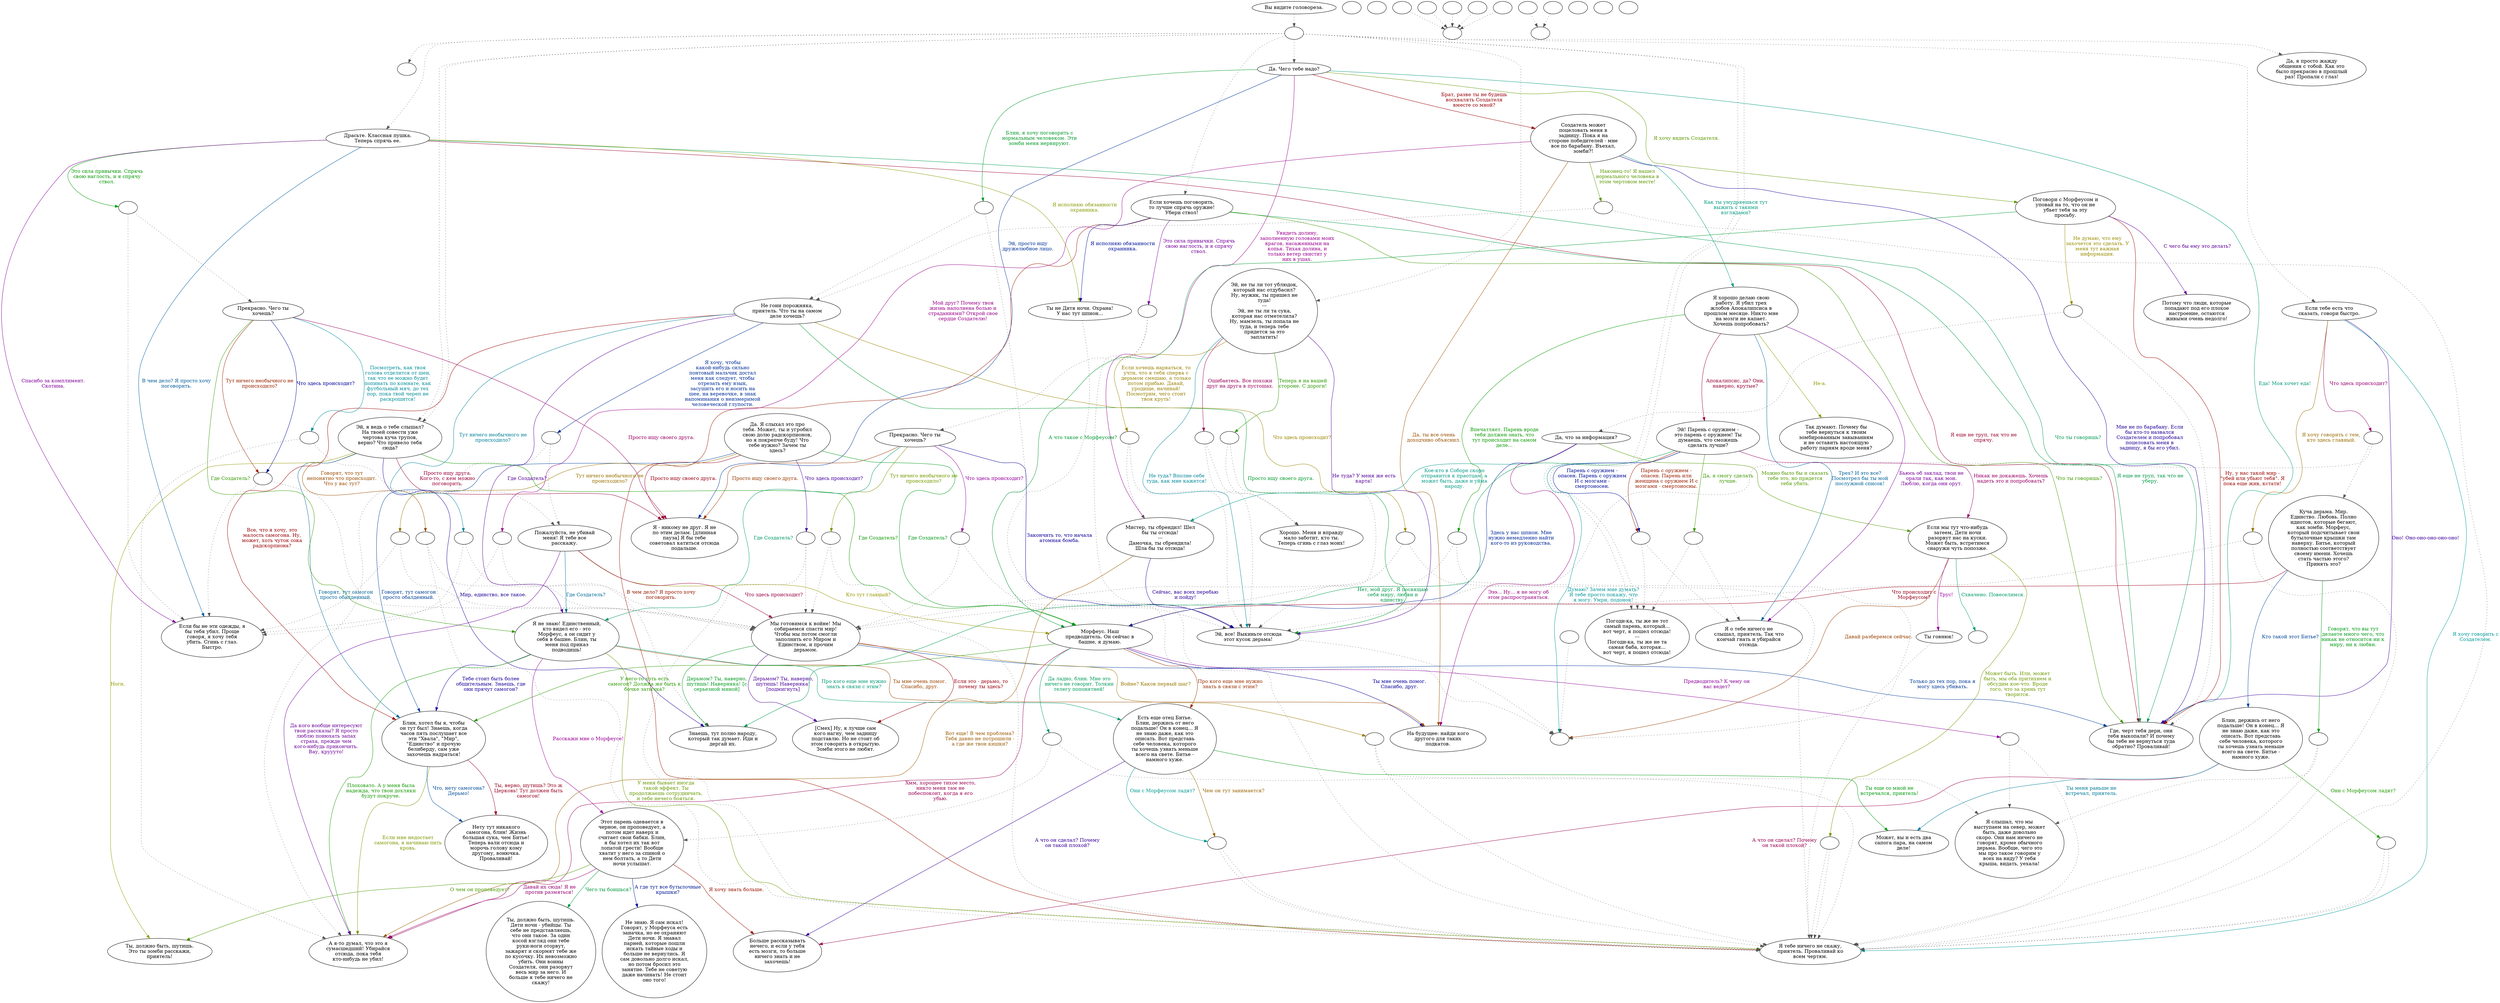 digraph zark {
  "start" [style=filled       fillcolor="#FFFFFF"       color="#000000"]
  "start" -> "do_dialogue" [style=dotted color="#555555"]
  "start" [label="Вы видите головореза."]
  "do_dialogue" [style=filled       fillcolor="#FFFFFF"       color="#000000"]
  "do_dialogue" -> "weapon_check" [style=dotted color="#555555"]
  "do_dialogue" -> "zark14" [style=dotted color="#555555"]
  "do_dialogue" -> "zark01" [style=dotted color="#555555"]
  "do_dialogue" -> "zark13" [style=dotted color="#555555"]
  "do_dialogue" -> "zark00" [style=dotted color="#555555"]
  "do_dialogue" -> "zark02" [style=dotted color="#555555"]
  "do_dialogue" -> "zark45" [style=dotted color="#555555"]
  "do_dialogue" -> "zark03" [style=dotted color="#555555"]
  "do_dialogue" -> "zark02" [style=dotted color="#555555"]
  "do_dialogue" -> "zark45" [style=dotted color="#555555"]
  "do_dialogue" -> "zark04" [style=dotted color="#555555"]
  "do_dialogue" [label=""]
  "zark00" [style=filled       fillcolor="#FFFFFF"       color="#000000"]
  "zark00" [label="Эй, не ты ли тот ублюдок,\nкоторый нас отдубасил?\nНу, мужик, ты пришел не\nтуда!\n---\nЭй, не ты ли та сука,\nкоторая нас отметелила?\nНу, мамзель, ты попала не\nтуда, и теперь тебе\nпридется за это\nзаплатить!"]
  "zark00" -> "zark00a" [label="Теперь я на вашей\nстороне. С дороги!" color="#2C9900" fontcolor="#2C9900"]
  "zark00" -> "zark00b" [label="Ошибаетесь. Все похожи\nдруг на друга в пустошах." color="#990059" fontcolor="#990059"]
  "zark00" -> "zark11" [label="Не туда? Вполне себе\nтуда, как мне кажется!" color="#008699" fontcolor="#008699"]
  "zark00" -> "zark00c" [label="Если хочешь нарваться, то\nучти, что я тебя сперва с\nдерьмом смешаю, а только\nпотом прибью. Давай,\nуродище, начинай!\nПосмотрим, чего стоит\nтвоя круть!" color="#998000" fontcolor="#998000"]
  "zark00" -> "zark11" [label="Не туда? У меня же есть\nкарта!" color="#530099" fontcolor="#530099"]
  "zark00a" [style=filled       fillcolor="#FFFFFF"       color="#000000"]
  "zark00a" -> "zark10" [style=dotted color="#555555"]
  "zark00a" -> "zark11" [style=dotted color="#555555"]
  "zark00a" [label=""]
  "zark00b" [style=filled       fillcolor="#FFFFFF"       color="#000000"]
  "zark00b" -> "zark10" [style=dotted color="#555555"]
  "zark00b" -> "zark11" [style=dotted color="#555555"]
  "zark00b" [label=""]
  "zark00c" [style=filled       fillcolor="#FFFFFF"       color="#000000"]
  "zark00c" -> "zark12" [style=dotted color="#555555"]
  "zark00c" -> "zark11" [style=dotted color="#555555"]
  "zark00c" [label=""]
  "zark01" [style=filled       fillcolor="#FFFFFF"       color="#000000"]
  "zark01" [label="Да. Чего тебе надо?"]
  "zark01" -> "zark01a" [label="Блин, я хочу поговорить с\nнормальным человеком. Эти\nзомби меня нервируют." color="#009926" fontcolor="#009926"]
  "zark01" -> "zark39" [label="Брат, разве ты не будешь\nвосхвалять Создателя\nвместе со мной?" color="#990006" fontcolor="#990006"]
  "zark01" -> "zark46" [label="Эй, просто ищу\nдружелюбное лицо." color="#003399" fontcolor="#003399"]
  "zark01" -> "zark08" [label="Я хочу видеть Создателя." color="#609900" fontcolor="#609900"]
  "zark01" -> "zark12" [label="Увидеть долину,\nзаполненную головами моих\nврагов, насаженными на\nкопья. Тихая долина, и\nтолько ветер свистит у\nних в ушах." color="#99008C" fontcolor="#99008C"]
  "zark01" -> "zark18" [label="Еда! Моя хочет еда!" color="#009979" fontcolor="#009979"]
  "zark01a" [style=filled       fillcolor="#FFFFFF"       color="#000000"]
  "zark01a" -> "zark38" [style=dotted color="#555555"]
  "zark01a" -> "zark26" [style=dotted color="#555555"]
  "zark01a" [label=""]
  "zark02" [style=filled       fillcolor="#FFFFFF"       color="#000000"]
  "zark02" [label="Эй, я ведь о тебе слышал?\nНа твоей совести уже\nчертова куча трупов,\nверно? Что привело тебя\nсюда?"]
  "zark02" -> "zark02a" [label="Говорят, что тут\nнепонятно что происходит.\nЧто у вас тут?" color="#994C00" fontcolor="#994C00"]
  "zark02" -> "zark25" [label="Мир, единство, все такое." color="#200099" fontcolor="#200099"]
  "zark02" -> "zark31" [label="Где Создатель?" color="#0D9900" fontcolor="#0D9900"]
  "zark02" -> "zark46" [label="Просто ищу друга.\nКого-то, с кем можно\nпоговорить." color="#990039" fontcolor="#990039"]
  "zark02" -> "zark30" [label="Говорят, тут самогон\nпросто обалденный." color="#006699" fontcolor="#006699"]
  "zark02" -> "zark35" [label="Ноги." color="#939900" fontcolor="#939900"]
  "zark02a" [style=filled       fillcolor="#FFFFFF"       color="#000000"]
  "zark02a" -> "zark19" [style=dotted color="#555555"]
  "zark02a" -> "zark26" [style=dotted color="#555555"]
  "zark02a" [label=""]
  "zark03" [style=filled       fillcolor="#FFFFFF"       color="#000000"]
  "zark03" [label="Если хочешь поговорить,\nто лучше спрячь оружие!\nУбери ствол!"]
  "zark03" -> "zark03a" [label="Это сила привычки. Спрячь\nсвою наглость, и я спрячу\nствол." color="#730099" fontcolor="#730099"]
  "zark03" -> "zark18" [label="Я еще не труп, так что не\nуберу." color="#009946" fontcolor="#009946"]
  "zark03" -> "zark26" [label="В чем дело? Я просто хочу\nпоговорить." color="#991900" fontcolor="#991900"]
  "zark03" -> "zark17" [label="Я исполняю обязанности\nохранника." color="#001399" fontcolor="#001399"]
  "zark03" -> "zark18" [label="Что ты говоришь?" color="#409900" fontcolor="#409900"]
  "zark03a" [style=filled       fillcolor="#FFFFFF"       color="#000000"]
  "zark03a" -> "zark06" [style=dotted color="#555555"]
  "zark03a" -> "zark11" [style=dotted color="#555555"]
  "zark03a" [label=""]
  "zark04" [style=filled       fillcolor="#FFFFFF"       color="#000000"]
  "zark04" [label="Если тебе есть что\nсказать, говори быстро."]
  "zark04" -> "zark04a" [label="Что здесь происходит?" color="#99006D" fontcolor="#99006D"]
  "zark04" -> "zark26" [label="Я хочу говорить с\nСоздателем." color="#009999" fontcolor="#009999"]
  "zark04" -> "zark04b" [label="Я хочу говорить с тем,\nкто здесь главный." color="#996C00" fontcolor="#996C00"]
  "zark04" -> "zark18" [label="Оно! Оно-оно-оно-оно-оно!" color="#3F0099" fontcolor="#3F0099"]
  "zark04a" [style=filled       fillcolor="#FFFFFF"       color="#000000"]
  "zark04a" -> "zark05" [style=dotted color="#555555"]
  "zark04a" -> "zark11" [style=dotted color="#555555"]
  "zark04a" [label=""]
  "zark04b" [style=filled       fillcolor="#FFFFFF"       color="#000000"]
  "zark04b" -> "zark31" [style=dotted color="#555555"]
  "zark04b" -> "zark26" [style=dotted color="#555555"]
  "zark04b" [label=""]
  "zark05" [style=filled       fillcolor="#FFFFFF"       color="#000000"]
  "zark05" [label="Куча дерьма. Мир.\nЕдинство. Любовь. Полно\nидиотов, которые бегают,\nкак зомби. Морфеус,\nкоторый подсчитывает свои\nбутылочные крышки там\nнаверху. Битье, который\nполностью соответствует\nсвоему имени. Хочешь\nстать частью этого?\nПринять это?"]
  "zark05" -> "zark05a" [label="Говорят, что вы тут\nделаете много чего, что\nникак не относится ни к\nмиру, ни к любви." color="#009913" fontcolor="#009913"]
  "zark05" -> "zark31" [label="Что происходит с\nМорфеусом?" color="#99001A" fontcolor="#99001A"]
  "zark05" -> "zark07" [label="Кто такой этот Битье?" color="#004699" fontcolor="#004699"]
  "zark05a" [style=filled       fillcolor="#FFFFFF"       color="#000000"]
  "zark05a" -> "zark23" [style=dotted color="#555555"]
  "zark05a" -> "zark26" [style=dotted color="#555555"]
  "zark05a" [label=""]
  "zark06" [style=filled       fillcolor="#FFFFFF"       color="#000000"]
  "zark06" [label="Прекрасно. Чего ты\nхочешь?"]
  "zark06" -> "zark06a" [label="Тут ничего необычного не\nпроисходило?" color="#739900" fontcolor="#739900"]
  "zark06" -> "zark06b" [label="Что здесь происходит?" color="#920099" fontcolor="#920099"]
  "zark06" -> "zark20" [label="Где Создатель?" color="#009966" fontcolor="#009966"]
  "zark06" -> "zark46" [label="Просто ищу своего друга." color="#993900" fontcolor="#993900"]
  "zark06" -> "zark11" [label="Закончить то, что начала\nатомная бомба." color="#0C0099" fontcolor="#0C0099"]
  "zark06a" [style=filled       fillcolor="#FFFFFF"       color="#000000"]
  "zark06a" -> "zark19" [style=dotted color="#555555"]
  "zark06a" -> "zark26" [style=dotted color="#555555"]
  "zark06a" [label=""]
  "zark06b" [style=filled       fillcolor="#FFFFFF"       color="#000000"]
  "zark06b" -> "zark19" [style=dotted color="#555555"]
  "zark06b" -> "zark11" [style=dotted color="#555555"]
  "zark06b" [label=""]
  "zark07" [style=filled       fillcolor="#FFFFFF"       color="#000000"]
  "zark07" [label="Блин, держись от него\nподальше! Он в конец... Я\nне знаю даже, как это\nописать. Вот представь\nсебе человека, которого\nты хочешь узнать меньше\nвсего на свете. Битье -\nнамного хуже."]
  "zark07" -> "zark07a" [label="Они с Морфеусом ладят?" color="#209900" fontcolor="#209900"]
  "zark07" -> "zark33" [label="А что он сделал? Почему\nон такой плохой?" color="#99004D" fontcolor="#99004D"]
  "zark07" -> "zark36" [label="Ты меня раньше не\nвстречал, приятель." color="#007A99" fontcolor="#007A99"]
  "zark07a" [style=filled       fillcolor="#FFFFFF"       color="#000000"]
  "zark07a" -> "zark26" [style=dotted color="#555555"]
  "zark07a" -> "zark26" [style=dotted color="#555555"]
  "zark07a" [label=""]
  "zark08" [style=filled       fillcolor="#FFFFFF"       color="#000000"]
  "zark08" [label="Поговори с Морфеусом и\nуповай на то, что он не\nубьет тебя за эту\nпросьбу."]
  "zark08" -> "zark08a" [label="Не думаю, что ему\nзахочется это сделать. У\nменя тут важная\nинформация." color="#998C00" fontcolor="#998C00"]
  "zark08" -> "zark49" [label="С чего бы ему это делать?" color="#5F0099" fontcolor="#5F0099"]
  "zark08" -> "zark31" [label="А что такое с Морфеусом?" color="#009932" fontcolor="#009932"]
  "zark08" -> "zark18" [label="Ну, у нас такой мир -\n\"убей или убьют тебя\". Я\nпока еще жив, кстати!" color="#990600" fontcolor="#990600"]
  "zark08a" [style=filled       fillcolor="#FFFFFF"       color="#000000"]
  "zark08a" -> "zark09" [style=dotted color="#555555"]
  "zark08a" -> "zark18" [style=dotted color="#555555"]
  "zark08a" [label=""]
  "zark09" [style=filled       fillcolor="#FFFFFF"       color="#000000"]
  "zark09" [label="Да, что за информация?"]
  "zark09" -> "zark31" [label="Здесь у нас шпион. Мне\nнужно немедленно найти\nкого-то из руководства." color="#002799" fontcolor="#002799"]
  "zark09" -> "zark47" [label="Можно было бы и сказать\nтебе это, но придется\nтебя убить." color="#549900" fontcolor="#549900"]
  "zark09" -> "zark29" [label="Эээ... Ну... я не могу об\nэтом распространяться." color="#990080" fontcolor="#990080"]
  "zark09" -> "zark12" [label="Кое-кто в Соборе скоро\nотправится к праотцам, а\nможет быть, даже и уйма\nнароду." color="#009985" fontcolor="#009985"]
  "zark10" [style=filled       fillcolor="#FFFFFF"       color="#000000"]
  "zark10" [label="Хорошо. Меня и вправду\nмало заботит, кто ты.\nТеперь сгинь с глаз моих!"]
  "zark11" [style=filled       fillcolor="#FFFFFF"       color="#000000"]
  "zark11" -> "zarkcombat" [style=dotted color="#555555"]
  "zark11" [label="Эй, все! Выкиньте отсюда\nэтот кусок дерьма!"]
  "zark12" [style=filled       fillcolor="#FFFFFF"       color="#000000"]
  "zark12" [label="Мистер, ты сбрендил! Шел\nбы ты отсюда!\n---\nДамочка, ты сбрендила!\nШла бы ты отсюда!"]
  "zark12" -> "zark21" [label="Вот еще! В чем проблема?\nТебя давно не потрошили -\nа где же твои кишки?" color="#995900" fontcolor="#995900"]
  "zark12" -> "zark11" [label="Сейчас, вас всех перебью\nи пойду!" color="#2C0099" fontcolor="#2C0099"]
  "zark13" [style=filled       fillcolor="#FFFFFF"       color="#000000"]
  "zark13" [label="Да, я просто жажду\nобщения с тобой. Как это\nбыло прекрасно в прошлый\nраз! Пропали с глаз!"]
  "zark14" [style=filled       fillcolor="#FFFFFF"       color="#000000"]
  "zark14" [label="Драсьте. Классная пушка.\nТеперь спрячь ее."]
  "zark14" -> "zark14a" [label="Это сила привычки. Спрячь\nсвою наглость, и я спрячу\nствол." color="#019900" fontcolor="#019900"]
  "zark14" -> "zark18" [label="Я еще не труп, так что не\nспрячу." color="#99002D" fontcolor="#99002D"]
  "zark14" -> "zark16" [label="В чем дело? Я просто хочу\nпоговорить." color="#005A99" fontcolor="#005A99"]
  "zark14" -> "zark17" [label="Я исполняю обязанности\nохранника." color="#879900" fontcolor="#879900"]
  "zark14" -> "zark16" [label="Спасибо за комплимент.\nСкотина." color="#7F0099" fontcolor="#7F0099"]
  "zark14" -> "zark18" [label="Что ты говоришь?" color="#009952" fontcolor="#009952"]
  "zark14a" [style=filled       fillcolor="#FFFFFF"       color="#000000"]
  "zark14a" -> "zark15" [style=dotted color="#555555"]
  "zark14a" -> "zark16" [style=dotted color="#555555"]
  "zark14a" [label=""]
  "zark15" [style=filled       fillcolor="#FFFFFF"       color="#000000"]
  "zark15" [label="Прекрасно. Чего ты\nхочешь?"]
  "zark15" -> "zark15a" [label="Тут ничего необычного не\nпроисходило?" color="#992500" fontcolor="#992500"]
  "zark15" -> "zark15a" [label="Что здесь происходит?" color="#000799" fontcolor="#000799"]
  "zark15" -> "zark20" [label="Где Создатель?" color="#349900" fontcolor="#349900"]
  "zark15" -> "zark46" [label="Просто ищу своего друга." color="#990061" fontcolor="#990061"]
  "zark15" -> "zark15c" [label="Посмотреть, как твоя\nголова отделится от шеи,\nтак что ее можно будет\nпопинать по комнате, как\nфутбольный мяч, до тех\nпор, пока твой череп не\nраскрошится!" color="#008D99" fontcolor="#008D99"]
  "zark15a" [style=filled       fillcolor="#FFFFFF"       color="#000000"]
  "zark15a" -> "zark19" [style=dotted color="#555555"]
  "zark15a" -> "zark16" [style=dotted color="#555555"]
  "zark15a" [label=""]
  "zark15c" [style=filled       fillcolor="#FFFFFF"       color="#000000"]
  "zark15c" -> "zark21" [style=dotted color="#555555"]
  "zark15c" -> "zark22" [style=dotted color="#555555"]
  "zark15c" [label=""]
  "zark16" [style=filled       fillcolor="#FFFFFF"       color="#000000"]
  "zark16" [label="Если бы не эти одежды, я\nбы тебя убил. Проще\nговоря, я хочу тебя\nубить. Сгинь с глаз.\nБыстро."]
  "zark17" [style=filled       fillcolor="#FFFFFF"       color="#000000"]
  "zark17" -> "zarkcombat" [style=dotted color="#555555"]
  "zark17" [label="Ты не Дитя ночи. Охрана!\nУ нас тут шпион..."]
  "zark18" [style=filled       fillcolor="#FFFFFF"       color="#000000"]
  "zark18" [label="Где, черт тебя дери, они\nтебя выкопали? И почему\nбы тебе не вернуться туда\nобратно? Проваливай!"]
  "zark19" [style=filled       fillcolor="#FFFFFF"       color="#000000"]
  "zark19" [label="Мы готовимся к войне! Мы\nсобираемся спасти мир!\nЧтобы мы потом смогли\nзаполнить его Миром и\nЕдинством, и прочим\nдерьмом."]
  "zark19" -> "zark19a" [label="Войне? Каков первый шаг?" color="#997800" fontcolor="#997800"]
  "zark19" -> "zark24" [label="Дерьмом? Ты, наверно,\nшутишь! Наверняка!\n[подмигнуть]" color="#4C0099" fontcolor="#4C0099"]
  "zark19" -> "zark25" [label="Дерьмом? Ты, наверно,\nшутишь! Наверняка! [с\nсерьезной миной]" color="#00991F" fontcolor="#00991F"]
  "zark19" -> "zark24" [label="Если это - дерьмо, то\nпочему ты здесь?" color="#99000E" fontcolor="#99000E"]
  "zark19" -> "zark18" [label="Только до тех пор, пока я\nмогу здесь убивать." color="#003A99" fontcolor="#003A99"]
  "zark19a" [style=filled       fillcolor="#FFFFFF"       color="#000000"]
  "zark19a" -> "zark23" [style=dotted color="#555555"]
  "zark19a" -> "zark26" [style=dotted color="#555555"]
  "zark19a" [label=""]
  "zark20" [style=filled       fillcolor="#FFFFFF"       color="#000000"]
  "zark20" [label="Я не знаю! Единственный,\nкто видел его - это\nМорфеус, а он сидит у\nсебя в башне. Блин, ты\nменя под приказ\nподводишь!"]
  "zark20" -> "zark26" [label="У меня бывает иногда\nтакой эффект. Ты\nпродолжаешь сотрудничать,\nи тебе нечего бояться." color="#679900" fontcolor="#679900"]
  "zark20" -> "zark27" [label="Расскажи мне о Морфеусе!" color="#990094" fontcolor="#990094"]
  "zark20" -> "zark28" [label="Про кого еще мне нужно\nзнать в связи с этим?" color="#009972" fontcolor="#009972"]
  "zark20" -> "zark29" [label="Ты мне очень помог.\nСпасибо, друг." color="#994500" fontcolor="#994500"]
  "zark20" -> "zark30" [label="Тебе стоит быть более\nобщительным. Знаешь, где\nони прячут самогон?" color="#180099" fontcolor="#180099"]
  "zark20" -> "zark21" [label="Плоховато. А у меня была\nнадежда, что твои дохляки\nбудут покруче." color="#149900" fontcolor="#149900"]
  "zark21" [style=filled       fillcolor="#FFFFFF"       color="#000000"]
  "zark21" [label="А я-то думал, что это я\nсумасшедший! Убирайся\nотсюда, пока тебя\nкто-нибудь не убил!"]
  "zark22" [style=filled       fillcolor="#FFFFFF"       color="#000000"]
  "zark22" [label="Пожалуйста, не убивай\nменя! Я тебе все\nрасскажу."]
  "zark22" -> "zark19" [label="Что здесь происходит?" color="#990041" fontcolor="#990041"]
  "zark22" -> "zark20" [label="Где Создатель?" color="#006E99" fontcolor="#006E99"]
  "zark22" -> "zark31" [label="Кто тут главный?" color="#999800" fontcolor="#999800"]
  "zark22" -> "zark21" [label="Да кого вообще интересуют\nтвои рассказы? Я просто\nлюблю понюхать запах\nстраха, прежде чем\nкого-нибудь прикончить.\nВау, круууто!" color="#6B0099" fontcolor="#6B0099"]
  "zark23" [style=filled       fillcolor="#FFFFFF"       color="#000000"]
  "zark23" [label="Я слышал, что мы\nвыступаем на север, может\nбыть, даже довольно\nскоро. Они нам ничего не\nговорят, кроме обычного\nдерьма. Вообще, чего это\nмы про такое говорим у\nвсех на виду? У тебя\nкрыша, видать, уехала!"]
  "zark24" [style=filled       fillcolor="#FFFFFF"       color="#000000"]
  "zark24" [label="[Смех] Ну, я лучше сам\nкого нагну, чем задницу\nподставлю. Но не стоит об\nэтом говорить в открытую.\nЗомби этого не любят."]
  "zark25" [style=filled       fillcolor="#FFFFFF"       color="#000000"]
  "zark25" [label="Знаешь, тут полно народу,\nкоторый так думает. Иди и\nдергай их."]
  "zark26" [style=filled       fillcolor="#FFFFFF"       color="#000000"]
  "zark26" [label="Я тебе ничего не скажу,\nприятель. Проваливай ко\nвсем чертям."]
  "zark27" [style=filled       fillcolor="#FFFFFF"       color="#000000"]
  "zark27" [label="Этот парень одевается в\nчерное, он проповедует, а\nпотом идет наверх и\nсчитает свои бабки. Блин,\nя бы хотел их так вот\nлопатой грести! Вообще\nхватит у него за спиной о\nнем болтать, а то Дети\nночи услышат."]
  "zark27" -> "zark32" [label="Чего ты боишься?" color="#00993E" fontcolor="#00993E"]
  "zark27" -> "zark33" [label="Я хочу знать больше." color="#991200" fontcolor="#991200"]
  "zark27" -> "zark34" [label="А где тут все бутылочные\nкрышки?" color="#001B99" fontcolor="#001B99"]
  "zark27" -> "zark35" [label="О чем он проповедует?" color="#479900" fontcolor="#479900"]
  "zark27" -> "zark21" [label="Давай их сюда! Я не\nпротив размяться!" color="#990074" fontcolor="#990074"]
  "zark28" [style=filled       fillcolor="#FFFFFF"       color="#000000"]
  "zark28" [label="Есть еще отец Битье.\nБлин, держись от него\nподальше! Он в конец... Я\nне знаю даже, как это\nописать. Вот представь\nсебе человека, которого\nты хочешь узнать меньше\nвсего на свете. Битье -\nнамного хуже."]
  "zark28" -> "zark28a" [label="Они с Морфеусом ладят?" color="#009991" fontcolor="#009991"]
  "zark28" -> "zark28a" [label="Чем он тут занимается?" color="#996500" fontcolor="#996500"]
  "zark28" -> "zark33" [label="А что он сделал? Почему\nон такой плохой?" color="#380099" fontcolor="#380099"]
  "zark28" -> "zark36" [label="Ты еще со мной не\nвстречался, приятель!" color="#00990B" fontcolor="#00990B"]
  "zark28a" [style=filled       fillcolor="#FFFFFF"       color="#000000"]
  "zark28a" -> "zark26" [style=dotted color="#555555"]
  "zark28a" -> "zark26" [style=dotted color="#555555"]
  "zark28a" [label=""]
  "zark28b" [style=filled       fillcolor="#FFFFFF"       color="#000000"]
  "zark28b" [label=""]
  "zark29" [style=filled       fillcolor="#FFFFFF"       color="#000000"]
  "zark29" [label="На будущее: найди кого\nдругого для таких\nподкатов."]
  "zark30" [style=filled       fillcolor="#FFFFFF"       color="#000000"]
  "zark30" [label="Блин, хотел бы я, чтобы\nон тут был! Знаешь, когда\nчасов пять послушает все\nэти \"Хвала\", \"Мир\",\n\"Единство\" и прочую\nбелиберду, сам уже\nзахочешь надраться!"]
  "zark30" -> "zark37" [label="Ты, верно, шутишь? Это ж\nЦерковь! Тут должен быть\nсамогон!" color="#990021" fontcolor="#990021"]
  "zark30" -> "zark37" [label="Что, нету самогона?\nДерьмо!" color="#004E99" fontcolor="#004E99"]
  "zark30" -> "zark21" [label="Если мне недостает\nсамогона, я начинаю пить\nкровь." color="#7B9900" fontcolor="#7B9900"]
  "zark31" [style=filled       fillcolor="#FFFFFF"       color="#000000"]
  "zark31" [label="Морфеус. Наш\nпредводитель. Он сейчас в\nбашне, я думаю."]
  "zark31" -> "zark31a" [label="Предводитель? К чему он\nвас ведет?" color="#8B0099" fontcolor="#8B0099"]
  "zark31" -> "zark31b" [label="Да ладно, блин. Мне это\nничего не говорит. Толкни\nтелегу попонятней!" color="#00995E" fontcolor="#00995E"]
  "zark31" -> "zark28" [label="Про кого еще мне нужно\nзнать в связи с этим?" color="#993100" fontcolor="#993100"]
  "zark31" -> "zark29" [label="Ты мне очень помог.\nСпасибо, друг." color="#050099" fontcolor="#050099"]
  "zark31" -> "zark30" [label="У него-то хоть есть\nсамогон? Должна же быть к\nбочке затычка?" color="#289900" fontcolor="#289900"]
  "zark31" -> "zark21" [label="Хмм, хорошее тихое место,\nникто меня там не\nпобеспокоит, когда я его\nубью." color="#990054" fontcolor="#990054"]
  "zark31a" [style=filled       fillcolor="#FFFFFF"       color="#000000"]
  "zark31a" -> "zark23" [style=dotted color="#555555"]
  "zark31a" -> "zark26" [style=dotted color="#555555"]
  "zark31a" [label=""]
  "zark31b" [style=filled       fillcolor="#FFFFFF"       color="#000000"]
  "zark31b" -> "zark27" [style=dotted color="#555555"]
  "zark31b" -> "zark26" [style=dotted color="#555555"]
  "zark31b" [label=""]
  "zark32" [style=filled       fillcolor="#FFFFFF"       color="#000000"]
  "zark32" [label="Ты, должно быть, шутишь.\nДети ночи - убийцы. Ты\nсебе не представляешь,\nчто они такое. За один\nкосой взгляд они тебе\nруки-ноги оторвут,\nзажарят и скормят тебе же\nпо кусочку. Их невозможно\nубить. Они воины\nСоздателя, они разорвут\nвесь мир за него. И\nбольше я тебе ничего не\nскажу!"]
  "zark33" [style=filled       fillcolor="#FFFFFF"       color="#000000"]
  "zark33" [label="Больше рассказывать\nнечего, и если у тебя\nесть мозги, то больше\nничего знать и не\nзахочешь!"]
  "zark34" [style=filled       fillcolor="#FFFFFF"       color="#000000"]
  "zark34" [label="Не знаю. Я сам искал!\nГоворят, у Морфеуса есть\nзаначка, но ее охраняют\nДети ночи. Я знавал\nпарней, которые пошли\nискать тайные ходы и\nбольше не вернулись. Я\nсам довольно долго искал,\nно потом бросил это\nзанятие. Тебе не советую\nдаже начинать! Не стоит\nоно того!"]
  "zark35" [style=filled       fillcolor="#FFFFFF"       color="#000000"]
  "zark35" [label="Ты, должно быть, шутишь.\nЭто ты зомби расскажи,\nприятель!"]
  "zark36" [style=filled       fillcolor="#FFFFFF"       color="#000000"]
  "zark36" [label="Может, вы и есть два\nсапога пара, на самом\nделе!"]
  "zark37" [style=filled       fillcolor="#FFFFFF"       color="#000000"]
  "zark37" [label="Нету тут никакого\nсамогона, блин! Жизнь\nбольшая сука, чем Битье!\nТеперь вали отсюда и\nморочь голову кому\nдругому, вонючка.\nПроваливай!"]
  "zark38" [style=filled       fillcolor="#FFFFFF"       color="#000000"]
  "zark38" [label="Не гони порожняка,\nприятель. Что ты на самом\nделе хочешь?"]
  "zark38" -> "zark38a" [label="Тут ничего необычного не\nпроисходило?" color="#008199" fontcolor="#008199"]
  "zark38" -> "zark38b" [label="Что здесь происходит?" color="#998400" fontcolor="#998400"]
  "zark38" -> "zark20" [label="Где Создатель?" color="#580099" fontcolor="#580099"]
  "zark38" -> "zark11" [label="Просто ищу своего друга." color="#00992B" fontcolor="#00992B"]
  "zark38" -> "zark30" [label="Все, что я хочу, это\nмалость самогона. Ну,\nможет, хоть чуток сока\nрадскорпиона?" color="#990002" fontcolor="#990002"]
  "zark38" -> "zark38c" [label="Я хочу, чтобы\nкакой-нибудь сильно\nпонтовый мальчик достал\nменя как следует, чтобы\nотрезать ему язык,\nзасушить его и носить на\nшее, на веревочке, в знак\nнапоминания о неизмеримой\nчеловеческой глупости." color="#002E99" fontcolor="#002E99"]
  "zark38a" [style=filled       fillcolor="#FFFFFF"       color="#000000"]
  "zark38a" -> "zark19" [style=dotted color="#555555"]
  "zark38a" -> "zark16" [style=dotted color="#555555"]
  "zark38a" [label=""]
  "zark38b" [style=filled       fillcolor="#FFFFFF"       color="#000000"]
  "zark38b" -> "zark19" [style=dotted color="#555555"]
  "zark38b" -> "zark26" [style=dotted color="#555555"]
  "zark38b" [label=""]
  "zark38c" [style=filled       fillcolor="#FFFFFF"       color="#000000"]
  "zark38c" -> "zark21" [style=dotted color="#555555"]
  "zark38c" -> "zark22" [style=dotted color="#555555"]
  "zark38c" [label=""]
  "zark39" [style=filled       fillcolor="#FFFFFF"       color="#000000"]
  "zark39" [label="Создатель может\nпоцеловать меня в\nзадницу. Пока я на\nстороне победителей - мне\nвсе по барабану. Въехал,\nзомби?!"]
  "zark39" -> "zark39a" [label="Наконец-то! Я нашел\nнормального человека в\nэтом чертовом месте!" color="#5B9900" fontcolor="#5B9900"]
  "zark39" -> "zark39b" [label="Мой друг? Почему твоя\nжизнь наполнена болью и\nстраданиями? Открой свое\nсердце Создателю!" color="#990088" fontcolor="#990088"]
  "zark39" -> "zark40" [label="Как ты умудряешься тут\nвыжить с такими\nвзглядами?" color="#00997E" fontcolor="#00997E"]
  "zark39" -> "zark29" [label="Да, ты все очень\nдоходчиво объяснил." color="#995100" fontcolor="#995100"]
  "zark39" -> "zark18" [label="Мне не по барабану. Если\nбы кто-то назвался\nСоздателем и попробовал\nпоцеловать меня в\nзадницу, я бы его убил." color="#240099" fontcolor="#240099"]
  "zark39a" [style=filled       fillcolor="#FFFFFF"       color="#000000"]
  "zark39a" -> "zark38" [style=dotted color="#555555"]
  "zark39a" -> "zark26" [style=dotted color="#555555"]
  "zark39a" [label=""]
  "zark39b" [style=filled       fillcolor="#FFFFFF"       color="#000000"]
  "zark39b" -> "zark16" [style=dotted color="#555555"]
  "zark39b" -> "zark25" [style=dotted color="#555555"]
  "zark39b" [label=""]
  "zark40" [style=filled       fillcolor="#FFFFFF"       color="#000000"]
  "zark40" [label="Я хорошо делаю свою\nработу. Я убил трех\nжлобов Апокалипсиса в\nпрошлом месяце. Никто мне\nна мозги не капает.\nХочешь попробовать?"]
  "zark40" -> "zark40a" [label="Впечатляет. Парень вроде\nтебя должен знать, что\nтут происходит на самом\nделе..." color="#089900" fontcolor="#089900"]
  "zark40" -> "zark41" [label="Апокалипсис, да? Они,\nнаверно, крутые?" color="#990035" fontcolor="#990035"]
  "zark40" -> "zark42" [label="Трех? И это все?\nПосмотрел бы ты мой\nпослужной список!" color="#006299" fontcolor="#006299"]
  "zark40" -> "zark43" [label="Не-а." color="#8E9900" fontcolor="#8E9900"]
  "zark40" -> "zark42" [label="Бьюсь об заклад, твои не\nорали так, как мои.\nЛюблю, когда они орут." color="#770099" fontcolor="#770099"]
  "zark40a" [style=filled       fillcolor="#FFFFFF"       color="#000000"]
  "zark40a" -> "zark19" [style=dotted color="#555555"]
  "zark40a" -> "zark26" [style=dotted color="#555555"]
  "zark40a" [label=""]
  "zark41" [style=filled       fillcolor="#FFFFFF"       color="#000000"]
  "zark41" [label="Эй! Парень с оружием -\nэто парень с оружием! Ты\nдумаешь, что сможешь\nсделать лучше?"]
  "zark41" -> "zark25" [label="Нет, мой друг. Я посвящаю\nсебя миру, любви и\nединству." color="#00994B" fontcolor="#00994B"]
  "zark41" -> "zark41a" [label="Парень с оружием -\nопасен. Парень или\nженщина с оружием И с\nмозгами - смертоносны." color="#991E00" fontcolor="#991E00"]
  "zark41" -> "zark41a" [label="Парень с оружием -\nопасен. Парень с оружием\nИ с мозгами -\nсмертоносен." color="#000F99" fontcolor="#000F99"]
  "zark41" -> "zark41b" [label="Да, я смогу сделать\nлучше." color="#3B9900" fontcolor="#3B9900"]
  "zark41" -> "zark47" [label="Никак не докажешь. Хочешь\nнадеть это и попробовать?" color="#990068" fontcolor="#990068"]
  "zark41" -> "zarkcombat" [label="Думаю? Зачем мне думать?\nЯ тебе просто покажу, что\nя могу. Умри, подонок!" color="#009599" fontcolor="#009599"]
  "zark41a" [style=filled       fillcolor="#FFFFFF"       color="#000000"]
  "zark41a" -> "zark42" [style=dotted color="#555555"]
  "zark41a" -> "zark45" [style=dotted color="#555555"]
  "zark41a" [label=""]
  "zark41b" [style=filled       fillcolor="#FFFFFF"       color="#000000"]
  "zark41b" -> "zark42" [style=dotted color="#555555"]
  "zark41b" -> "zark45" [style=dotted color="#555555"]
  "zark41b" [label=""]
  "zark41c" [style=filled       fillcolor="#FFFFFF"       color="#000000"]
  "zark41c" -> "zarkcombat" [style=dotted color="#555555"]
  "zark41c" [label=""]
  "zark42" [style=filled       fillcolor="#FFFFFF"       color="#000000"]
  "zark42" [label="Я о тебе ничего не\nслышал, приятель. Так что\nкончай гнать и убирайся\nотсюда."]
  "zark43" [style=filled       fillcolor="#FFFFFF"       color="#000000"]
  "zark43" [label="Так думают. Почему бы\nтебе вернуться к твоим\nзомбированным завываниям\nи не оставить настоящую\nработу парням вроде меня?"]
  "zark44" [style=filled       fillcolor="#FFFFFF"       color="#000000"]
  "zark44" [label="Да. Я слыхал это про\nтебя. Может, ты и угробил\nсвою долю радскорпионов,\nно я покрепче буду! Что\nтебе нужно? Зачем ты\nздесь?"]
  "zark44" -> "zark44a" [label="Тут ничего необычного не\nпроисходило?" color="#997100" fontcolor="#997100"]
  "zark44" -> "zark44b" [label="Что здесь происходит?" color="#440099" fontcolor="#440099"]
  "zark44" -> "zark31" [label="Где Создатель?" color="#009917" fontcolor="#009917"]
  "zark44" -> "zark46" [label="Просто ищу своего друга." color="#990015" fontcolor="#990015"]
  "zark44" -> "zark30" [label="Говорят, тут самогон\nпросто обалденный." color="#004299" fontcolor="#004299"]
  "zark44a" [style=filled       fillcolor="#FFFFFF"       color="#000000"]
  "zark44a" -> "zark19" [style=dotted color="#555555"]
  "zark44a" -> "zark16" [style=dotted color="#555555"]
  "zark44a" [label=""]
  "zark44b" [style=filled       fillcolor="#FFFFFF"       color="#000000"]
  "zark44b" -> "zark19" [style=dotted color="#555555"]
  "zark44b" -> "zark26" [style=dotted color="#555555"]
  "zark44b" [label=""]
  "zark45" [style=filled       fillcolor="#FFFFFF"       color="#000000"]
  "zark45" [label="Погоди-ка, ты же не тот\nсамый парень, который...\nвот черт, я пошел отсюда!\n---\nПогоди-ка, ты же не та\nсамая баба, которая...\nвот черт, я пошел отсюда!"]
  "zark46" [style=filled       fillcolor="#FFFFFF"       color="#000000"]
  "zark46" [label="Я - никому не друг. Я не\nпо этим делам. [длинная\nпауза] Я бы тебе\nсоветовал катиться отсюда\nподальше."]
  "zark47" [style=filled       fillcolor="#FFFFFF"       color="#000000"]
  "zark47" [label="Если мы тут что-нибудь\nзатеем, Дети ночи\nразорвут нас на куски.\nМожет быть, встретимся\nснаружи чуть попозже."]
  "zark47" -> "zark47a" [label="Может быть. Или, может\nбыть, мы оба притихнем и\nобсудим кое-что. Вроде\nтого, что за хрень тут\nтворится." color="#6F9900" fontcolor="#6F9900"]
  "zark47" -> "zark48" [label="Трус!" color="#970099" fontcolor="#970099"]
  "zark47" -> "zarkend" [label="Схвачено. Повеселимся." color="#00996A" fontcolor="#00996A"]
  "zark47" -> "zarkcombat" [label="Давай разберемся сейчас." color="#993E00" fontcolor="#993E00"]
  "zark47a" [style=filled       fillcolor="#FFFFFF"       color="#000000"]
  "zark47a" -> "zark26" [style=dotted color="#555555"]
  "zark47a" -> "zark26" [style=dotted color="#555555"]
  "zark47a" [label=""]
  "zark48" [style=filled       fillcolor="#FFFFFF"       color="#000000"]
  "zark48" -> "zarkcombat" [style=dotted color="#555555"]
  "zark48" [label="Ты говнюк!"]
  "zark49" [style=filled       fillcolor="#FFFFFF"       color="#000000"]
  "zark49" [label="Потому что люди, которые\nпопадают под его плохое\nнастроение, остаются\nживыми очень недолго!"]
  "zarkdone" [style=filled       fillcolor="#FFFFFF"       color="#000000"]
  "zarkdone" [label=""]
  "zarkend" [style=filled       fillcolor="#FFFFFF"       color="#000000"]
  "zarkend" [label=""]
  "zarkcombat" [style=filled       fillcolor="#FFFFFF"       color="#000000"]
  "zarkcombat" [label=""]
  "weapon_check" [style=filled       fillcolor="#FFFFFF"       color="#000000"]
  "weapon_check" [label=""]
  "get_reaction" [style=filled       fillcolor="#FFFFFF"       color="#000000"]
  "get_reaction" -> "ReactToLevel" [style=dotted color="#555555"]
  "get_reaction" [label=""]
  "ReactToLevel" [style=filled       fillcolor="#FFFFFF"       color="#000000"]
  "ReactToLevel" [label=""]
  "LevelToReact" [style=filled       fillcolor="#FFFFFF"       color="#000000"]
  "LevelToReact" [label=""]
  "UpReact" [style=filled       fillcolor="#FFFFFF"       color="#000000"]
  "UpReact" -> "ReactToLevel" [style=dotted color="#555555"]
  "UpReact" [label=""]
  "DownReact" [style=filled       fillcolor="#FFFFFF"       color="#000000"]
  "DownReact" -> "ReactToLevel" [style=dotted color="#555555"]
  "DownReact" [label=""]
  "BottomReact" [style=filled       fillcolor="#FFFFFF"       color="#000000"]
  "BottomReact" [label=""]
  "TopReact" [style=filled       fillcolor="#FFFFFF"       color="#000000"]
  "TopReact" [label=""]
  "BigUpReact" [style=filled       fillcolor="#FFFFFF"       color="#000000"]
  "BigUpReact" -> "ReactToLevel" [style=dotted color="#555555"]
  "BigUpReact" [label=""]
  "BigDownReact" [style=filled       fillcolor="#FFFFFF"       color="#000000"]
  "BigDownReact" -> "ReactToLevel" [style=dotted color="#555555"]
  "BigDownReact" [label=""]
  "UpReactLevel" [style=filled       fillcolor="#FFFFFF"       color="#000000"]
  "UpReactLevel" -> "LevelToReact" [style=dotted color="#555555"]
  "UpReactLevel" [label=""]
  "DownReactLevel" [style=filled       fillcolor="#FFFFFF"       color="#000000"]
  "DownReactLevel" -> "LevelToReact" [style=dotted color="#555555"]
  "DownReactLevel" [label=""]
  "Goodbyes" [style=filled       fillcolor="#FFFFFF"       color="#000000"]
  "Goodbyes" [label=""]
}